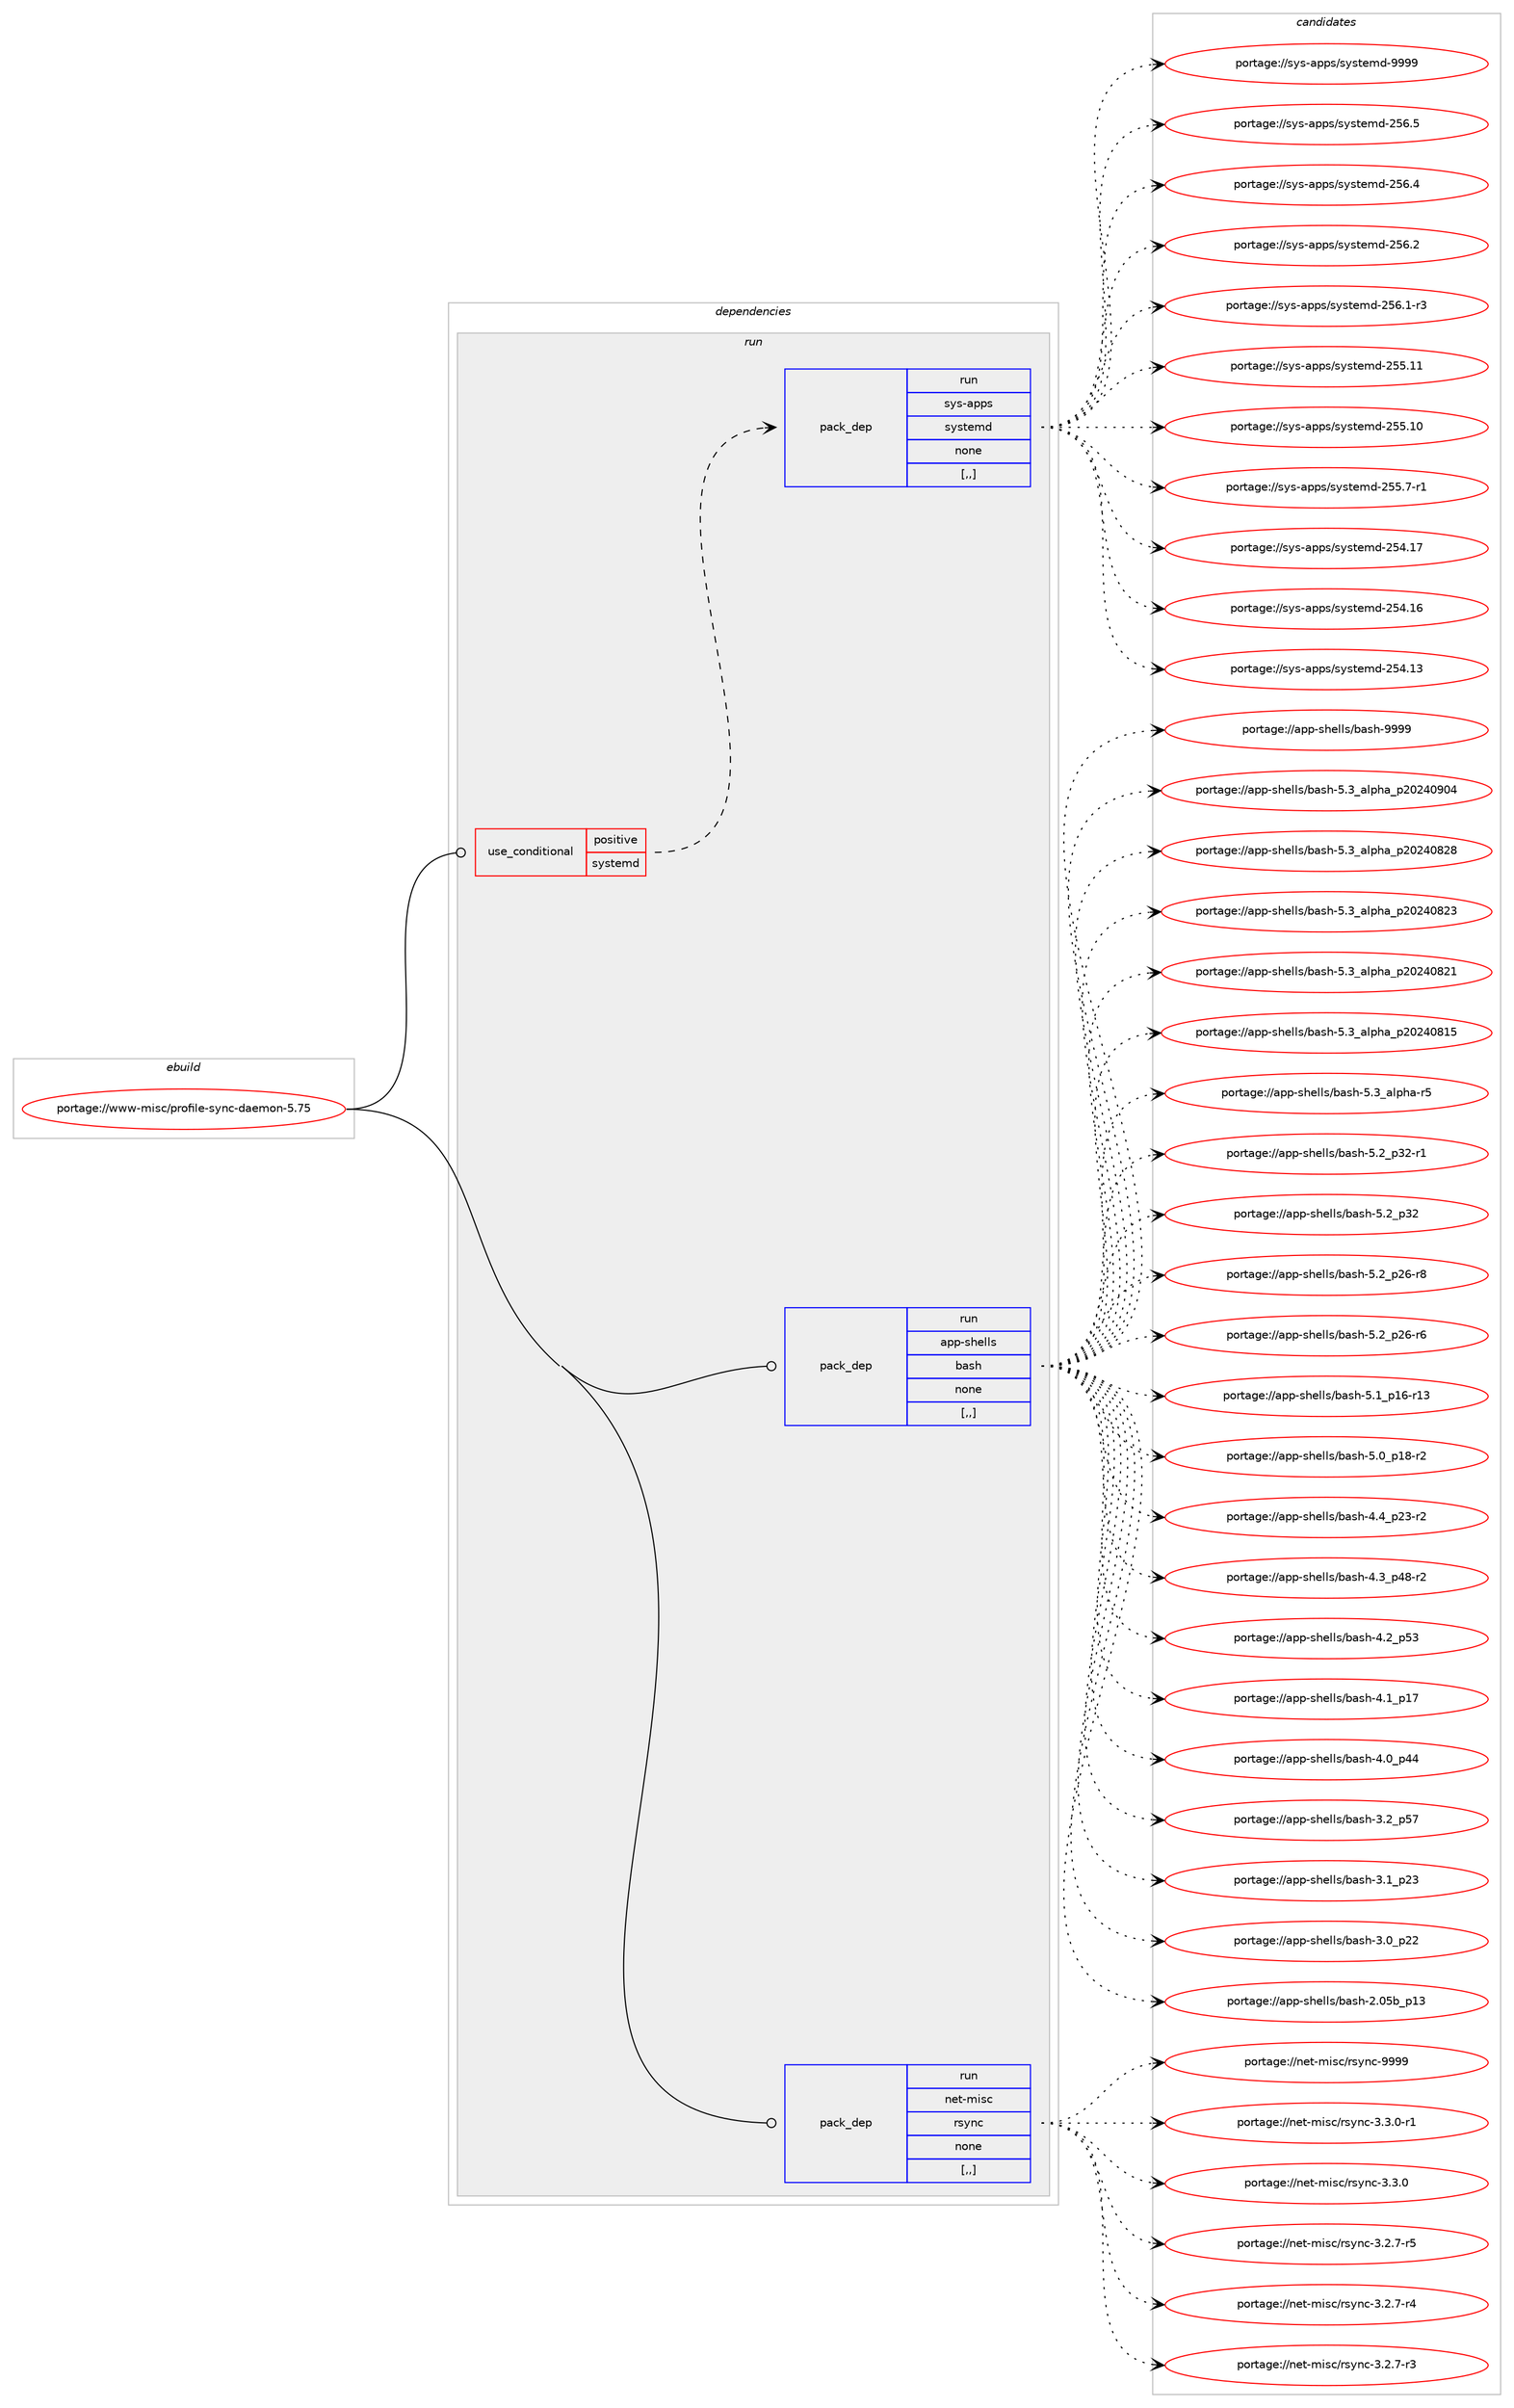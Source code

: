 digraph prolog {

# *************
# Graph options
# *************

newrank=true;
concentrate=true;
compound=true;
graph [rankdir=LR,fontname=Helvetica,fontsize=10,ranksep=1.5];#, ranksep=2.5, nodesep=0.2];
edge  [arrowhead=vee];
node  [fontname=Helvetica,fontsize=10];

# **********
# The ebuild
# **********

subgraph cluster_leftcol {
color=gray;
label=<<i>ebuild</i>>;
id [label="portage://www-misc/profile-sync-daemon-5.75", color=red, width=4, href="../www-misc/profile-sync-daemon-5.75.svg"];
}

# ****************
# The dependencies
# ****************

subgraph cluster_midcol {
color=gray;
label=<<i>dependencies</i>>;
subgraph cluster_compile {
fillcolor="#eeeeee";
style=filled;
label=<<i>compile</i>>;
}
subgraph cluster_compileandrun {
fillcolor="#eeeeee";
style=filled;
label=<<i>compile and run</i>>;
}
subgraph cluster_run {
fillcolor="#eeeeee";
style=filled;
label=<<i>run</i>>;
subgraph cond333 {
dependency2029 [label=<<TABLE BORDER="0" CELLBORDER="1" CELLSPACING="0" CELLPADDING="4"><TR><TD ROWSPAN="3" CELLPADDING="10">use_conditional</TD></TR><TR><TD>positive</TD></TR><TR><TD>systemd</TD></TR></TABLE>>, shape=none, color=red];
subgraph pack1606 {
dependency2030 [label=<<TABLE BORDER="0" CELLBORDER="1" CELLSPACING="0" CELLPADDING="4" WIDTH="220"><TR><TD ROWSPAN="6" CELLPADDING="30">pack_dep</TD></TR><TR><TD WIDTH="110">run</TD></TR><TR><TD>sys-apps</TD></TR><TR><TD>systemd</TD></TR><TR><TD>none</TD></TR><TR><TD>[,,]</TD></TR></TABLE>>, shape=none, color=blue];
}
dependency2029:e -> dependency2030:w [weight=20,style="dashed",arrowhead="vee"];
}
id:e -> dependency2029:w [weight=20,style="solid",arrowhead="odot"];
subgraph pack1607 {
dependency2031 [label=<<TABLE BORDER="0" CELLBORDER="1" CELLSPACING="0" CELLPADDING="4" WIDTH="220"><TR><TD ROWSPAN="6" CELLPADDING="30">pack_dep</TD></TR><TR><TD WIDTH="110">run</TD></TR><TR><TD>app-shells</TD></TR><TR><TD>bash</TD></TR><TR><TD>none</TD></TR><TR><TD>[,,]</TD></TR></TABLE>>, shape=none, color=blue];
}
id:e -> dependency2031:w [weight=20,style="solid",arrowhead="odot"];
subgraph pack1608 {
dependency2032 [label=<<TABLE BORDER="0" CELLBORDER="1" CELLSPACING="0" CELLPADDING="4" WIDTH="220"><TR><TD ROWSPAN="6" CELLPADDING="30">pack_dep</TD></TR><TR><TD WIDTH="110">run</TD></TR><TR><TD>net-misc</TD></TR><TR><TD>rsync</TD></TR><TR><TD>none</TD></TR><TR><TD>[,,]</TD></TR></TABLE>>, shape=none, color=blue];
}
id:e -> dependency2032:w [weight=20,style="solid",arrowhead="odot"];
}
}

# **************
# The candidates
# **************

subgraph cluster_choices {
rank=same;
color=gray;
label=<<i>candidates</i>>;

subgraph choice1606 {
color=black;
nodesep=1;
choice1151211154597112112115471151211151161011091004557575757 [label="portage://sys-apps/systemd-9999", color=red, width=4,href="../sys-apps/systemd-9999.svg"];
choice115121115459711211211547115121115116101109100455053544653 [label="portage://sys-apps/systemd-256.5", color=red, width=4,href="../sys-apps/systemd-256.5.svg"];
choice115121115459711211211547115121115116101109100455053544652 [label="portage://sys-apps/systemd-256.4", color=red, width=4,href="../sys-apps/systemd-256.4.svg"];
choice115121115459711211211547115121115116101109100455053544650 [label="portage://sys-apps/systemd-256.2", color=red, width=4,href="../sys-apps/systemd-256.2.svg"];
choice1151211154597112112115471151211151161011091004550535446494511451 [label="portage://sys-apps/systemd-256.1-r3", color=red, width=4,href="../sys-apps/systemd-256.1-r3.svg"];
choice11512111545971121121154711512111511610110910045505353464949 [label="portage://sys-apps/systemd-255.11", color=red, width=4,href="../sys-apps/systemd-255.11.svg"];
choice11512111545971121121154711512111511610110910045505353464948 [label="portage://sys-apps/systemd-255.10", color=red, width=4,href="../sys-apps/systemd-255.10.svg"];
choice1151211154597112112115471151211151161011091004550535346554511449 [label="portage://sys-apps/systemd-255.7-r1", color=red, width=4,href="../sys-apps/systemd-255.7-r1.svg"];
choice11512111545971121121154711512111511610110910045505352464955 [label="portage://sys-apps/systemd-254.17", color=red, width=4,href="../sys-apps/systemd-254.17.svg"];
choice11512111545971121121154711512111511610110910045505352464954 [label="portage://sys-apps/systemd-254.16", color=red, width=4,href="../sys-apps/systemd-254.16.svg"];
choice11512111545971121121154711512111511610110910045505352464951 [label="portage://sys-apps/systemd-254.13", color=red, width=4,href="../sys-apps/systemd-254.13.svg"];
dependency2030:e -> choice1151211154597112112115471151211151161011091004557575757:w [style=dotted,weight="100"];
dependency2030:e -> choice115121115459711211211547115121115116101109100455053544653:w [style=dotted,weight="100"];
dependency2030:e -> choice115121115459711211211547115121115116101109100455053544652:w [style=dotted,weight="100"];
dependency2030:e -> choice115121115459711211211547115121115116101109100455053544650:w [style=dotted,weight="100"];
dependency2030:e -> choice1151211154597112112115471151211151161011091004550535446494511451:w [style=dotted,weight="100"];
dependency2030:e -> choice11512111545971121121154711512111511610110910045505353464949:w [style=dotted,weight="100"];
dependency2030:e -> choice11512111545971121121154711512111511610110910045505353464948:w [style=dotted,weight="100"];
dependency2030:e -> choice1151211154597112112115471151211151161011091004550535346554511449:w [style=dotted,weight="100"];
dependency2030:e -> choice11512111545971121121154711512111511610110910045505352464955:w [style=dotted,weight="100"];
dependency2030:e -> choice11512111545971121121154711512111511610110910045505352464954:w [style=dotted,weight="100"];
dependency2030:e -> choice11512111545971121121154711512111511610110910045505352464951:w [style=dotted,weight="100"];
}
subgraph choice1607 {
color=black;
nodesep=1;
choice97112112451151041011081081154798971151044557575757 [label="portage://app-shells/bash-9999", color=red, width=4,href="../app-shells/bash-9999.svg"];
choice971121124511510410110810811547989711510445534651959710811210497951125048505248574852 [label="portage://app-shells/bash-5.3_alpha_p20240904", color=red, width=4,href="../app-shells/bash-5.3_alpha_p20240904.svg"];
choice971121124511510410110810811547989711510445534651959710811210497951125048505248565056 [label="portage://app-shells/bash-5.3_alpha_p20240828", color=red, width=4,href="../app-shells/bash-5.3_alpha_p20240828.svg"];
choice971121124511510410110810811547989711510445534651959710811210497951125048505248565051 [label="portage://app-shells/bash-5.3_alpha_p20240823", color=red, width=4,href="../app-shells/bash-5.3_alpha_p20240823.svg"];
choice971121124511510410110810811547989711510445534651959710811210497951125048505248565049 [label="portage://app-shells/bash-5.3_alpha_p20240821", color=red, width=4,href="../app-shells/bash-5.3_alpha_p20240821.svg"];
choice971121124511510410110810811547989711510445534651959710811210497951125048505248564953 [label="portage://app-shells/bash-5.3_alpha_p20240815", color=red, width=4,href="../app-shells/bash-5.3_alpha_p20240815.svg"];
choice9711211245115104101108108115479897115104455346519597108112104974511453 [label="portage://app-shells/bash-5.3_alpha-r5", color=red, width=4,href="../app-shells/bash-5.3_alpha-r5.svg"];
choice9711211245115104101108108115479897115104455346509511251504511449 [label="portage://app-shells/bash-5.2_p32-r1", color=red, width=4,href="../app-shells/bash-5.2_p32-r1.svg"];
choice971121124511510410110810811547989711510445534650951125150 [label="portage://app-shells/bash-5.2_p32", color=red, width=4,href="../app-shells/bash-5.2_p32.svg"];
choice9711211245115104101108108115479897115104455346509511250544511456 [label="portage://app-shells/bash-5.2_p26-r8", color=red, width=4,href="../app-shells/bash-5.2_p26-r8.svg"];
choice9711211245115104101108108115479897115104455346509511250544511454 [label="portage://app-shells/bash-5.2_p26-r6", color=red, width=4,href="../app-shells/bash-5.2_p26-r6.svg"];
choice971121124511510410110810811547989711510445534649951124954451144951 [label="portage://app-shells/bash-5.1_p16-r13", color=red, width=4,href="../app-shells/bash-5.1_p16-r13.svg"];
choice9711211245115104101108108115479897115104455346489511249564511450 [label="portage://app-shells/bash-5.0_p18-r2", color=red, width=4,href="../app-shells/bash-5.0_p18-r2.svg"];
choice9711211245115104101108108115479897115104455246529511250514511450 [label="portage://app-shells/bash-4.4_p23-r2", color=red, width=4,href="../app-shells/bash-4.4_p23-r2.svg"];
choice9711211245115104101108108115479897115104455246519511252564511450 [label="portage://app-shells/bash-4.3_p48-r2", color=red, width=4,href="../app-shells/bash-4.3_p48-r2.svg"];
choice971121124511510410110810811547989711510445524650951125351 [label="portage://app-shells/bash-4.2_p53", color=red, width=4,href="../app-shells/bash-4.2_p53.svg"];
choice971121124511510410110810811547989711510445524649951124955 [label="portage://app-shells/bash-4.1_p17", color=red, width=4,href="../app-shells/bash-4.1_p17.svg"];
choice971121124511510410110810811547989711510445524648951125252 [label="portage://app-shells/bash-4.0_p44", color=red, width=4,href="../app-shells/bash-4.0_p44.svg"];
choice971121124511510410110810811547989711510445514650951125355 [label="portage://app-shells/bash-3.2_p57", color=red, width=4,href="../app-shells/bash-3.2_p57.svg"];
choice971121124511510410110810811547989711510445514649951125051 [label="portage://app-shells/bash-3.1_p23", color=red, width=4,href="../app-shells/bash-3.1_p23.svg"];
choice971121124511510410110810811547989711510445514648951125050 [label="portage://app-shells/bash-3.0_p22", color=red, width=4,href="../app-shells/bash-3.0_p22.svg"];
choice9711211245115104101108108115479897115104455046485398951124951 [label="portage://app-shells/bash-2.05b_p13", color=red, width=4,href="../app-shells/bash-2.05b_p13.svg"];
dependency2031:e -> choice97112112451151041011081081154798971151044557575757:w [style=dotted,weight="100"];
dependency2031:e -> choice971121124511510410110810811547989711510445534651959710811210497951125048505248574852:w [style=dotted,weight="100"];
dependency2031:e -> choice971121124511510410110810811547989711510445534651959710811210497951125048505248565056:w [style=dotted,weight="100"];
dependency2031:e -> choice971121124511510410110810811547989711510445534651959710811210497951125048505248565051:w [style=dotted,weight="100"];
dependency2031:e -> choice971121124511510410110810811547989711510445534651959710811210497951125048505248565049:w [style=dotted,weight="100"];
dependency2031:e -> choice971121124511510410110810811547989711510445534651959710811210497951125048505248564953:w [style=dotted,weight="100"];
dependency2031:e -> choice9711211245115104101108108115479897115104455346519597108112104974511453:w [style=dotted,weight="100"];
dependency2031:e -> choice9711211245115104101108108115479897115104455346509511251504511449:w [style=dotted,weight="100"];
dependency2031:e -> choice971121124511510410110810811547989711510445534650951125150:w [style=dotted,weight="100"];
dependency2031:e -> choice9711211245115104101108108115479897115104455346509511250544511456:w [style=dotted,weight="100"];
dependency2031:e -> choice9711211245115104101108108115479897115104455346509511250544511454:w [style=dotted,weight="100"];
dependency2031:e -> choice971121124511510410110810811547989711510445534649951124954451144951:w [style=dotted,weight="100"];
dependency2031:e -> choice9711211245115104101108108115479897115104455346489511249564511450:w [style=dotted,weight="100"];
dependency2031:e -> choice9711211245115104101108108115479897115104455246529511250514511450:w [style=dotted,weight="100"];
dependency2031:e -> choice9711211245115104101108108115479897115104455246519511252564511450:w [style=dotted,weight="100"];
dependency2031:e -> choice971121124511510410110810811547989711510445524650951125351:w [style=dotted,weight="100"];
dependency2031:e -> choice971121124511510410110810811547989711510445524649951124955:w [style=dotted,weight="100"];
dependency2031:e -> choice971121124511510410110810811547989711510445524648951125252:w [style=dotted,weight="100"];
dependency2031:e -> choice971121124511510410110810811547989711510445514650951125355:w [style=dotted,weight="100"];
dependency2031:e -> choice971121124511510410110810811547989711510445514649951125051:w [style=dotted,weight="100"];
dependency2031:e -> choice971121124511510410110810811547989711510445514648951125050:w [style=dotted,weight="100"];
dependency2031:e -> choice9711211245115104101108108115479897115104455046485398951124951:w [style=dotted,weight="100"];
}
subgraph choice1608 {
color=black;
nodesep=1;
choice110101116451091051159947114115121110994557575757 [label="portage://net-misc/rsync-9999", color=red, width=4,href="../net-misc/rsync-9999.svg"];
choice110101116451091051159947114115121110994551465146484511449 [label="portage://net-misc/rsync-3.3.0-r1", color=red, width=4,href="../net-misc/rsync-3.3.0-r1.svg"];
choice11010111645109105115994711411512111099455146514648 [label="portage://net-misc/rsync-3.3.0", color=red, width=4,href="../net-misc/rsync-3.3.0.svg"];
choice110101116451091051159947114115121110994551465046554511453 [label="portage://net-misc/rsync-3.2.7-r5", color=red, width=4,href="../net-misc/rsync-3.2.7-r5.svg"];
choice110101116451091051159947114115121110994551465046554511452 [label="portage://net-misc/rsync-3.2.7-r4", color=red, width=4,href="../net-misc/rsync-3.2.7-r4.svg"];
choice110101116451091051159947114115121110994551465046554511451 [label="portage://net-misc/rsync-3.2.7-r3", color=red, width=4,href="../net-misc/rsync-3.2.7-r3.svg"];
dependency2032:e -> choice110101116451091051159947114115121110994557575757:w [style=dotted,weight="100"];
dependency2032:e -> choice110101116451091051159947114115121110994551465146484511449:w [style=dotted,weight="100"];
dependency2032:e -> choice11010111645109105115994711411512111099455146514648:w [style=dotted,weight="100"];
dependency2032:e -> choice110101116451091051159947114115121110994551465046554511453:w [style=dotted,weight="100"];
dependency2032:e -> choice110101116451091051159947114115121110994551465046554511452:w [style=dotted,weight="100"];
dependency2032:e -> choice110101116451091051159947114115121110994551465046554511451:w [style=dotted,weight="100"];
}
}

}
